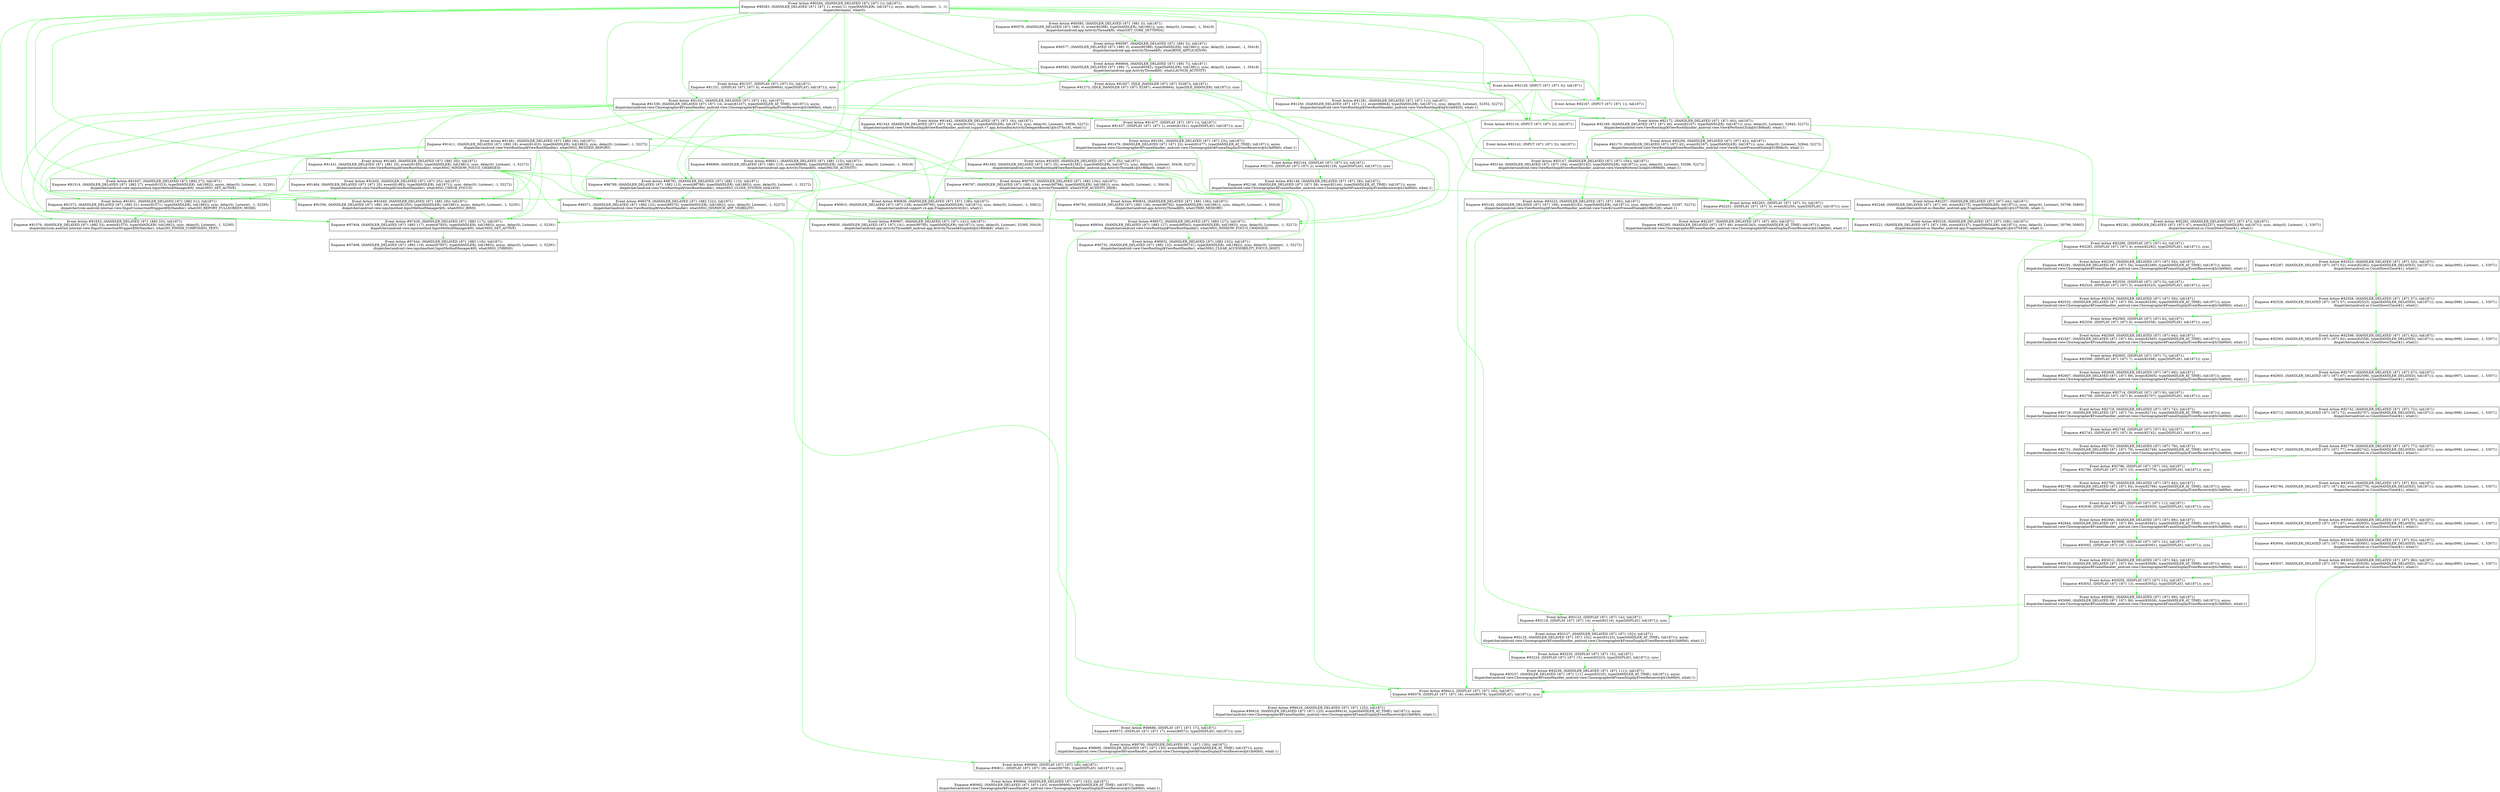 digraph G {

s80284 [shape=polygon,sides=4,label=" Event Action #80284, (HANDLER_DELAYED 1871 1871 1)), tid(1871)\nEnqueue #80283, (HANDLER_DELAYED 1871 1871 1), event(-1), type(HANDLER), tid(1871)), async, delay(0), Listener(, -1, -1)\ndispatcher(main), what(0)"];
s80585 [shape=polygon,sides=4,label=" Event Action #80585, (HANDLER_DELAYED 1871 1881 3)), tid(1871)\nEnqueue #80576, (HANDLER_DELAYED 1871 1881 3), event(80388), type(HANDLER), tid(1881)), sync, delay(0), Listener(, -1, 50418)\ndispatcher(android.app.ActivityThread$H), what(SET_CORE_SETTINGS)"];
s80587 [shape=polygon,sides=4,label=" Event Action #80587, (HANDLER_DELAYED 1871 1881 5)), tid(1871)\nEnqueue #80577, (HANDLER_DELAYED 1871 1881 5), event(80388), type(HANDLER), tid(1881)), sync, delay(0), Listener(, -1, 50418)\ndispatcher(android.app.ActivityThread$H), what(BIND_APPLICATION)"];
s80664 [shape=polygon,sides=4,label=" Event Action #80664, (HANDLER_DELAYED 1871 1881 7)), tid(1871)\nEnqueue #80583, (HANDLER_DELAYED 1871 1881 7), event(80582), type(HANDLER), tid(1881)), sync, delay(0), Listener(, -1, 50418)\ndispatcher(android.app.ActivityThread$H), what(LAUNCH_ACTIVITY)"];
s81281 [shape=polygon,sides=4,label=" Event Action #81281, (HANDLER_DELAYED 1871 1871 11)), tid(1871)\nEnqueue #81250, (HANDLER_DELAYED 1871 1871 11), event(80664), type(HANDLER), tid(1871)), sync, delay(0), Listener(, 52352, 52272)\ndispatcher(android.view.ViewRootImpl$ViewRootHandler_android.view.ViewRootImpl$4@b1fa9420), what(-1)"];
s81337 [shape=polygon,sides=4,label=" Event Action #81337, (DISPLAY 1871 1871 0)), tid(1871)\nEnqueue #81251, (DISPLAY 1871 1871 0), event(80664), type(DISPLAY), tid(1871)), sync"];
s81341 [shape=polygon,sides=4,label=" Event Action #81341, (HANDLER_DELAYED 1871 1871 14)), tid(1871)\nEnqueue #81339, (HANDLER_DELAYED 1871 1871 14), event(81337), type(HANDLER_AT_TIME), tid(1871)), async\ndispatcher(android.view.Choreographer$FrameHandler_android.view.Choreographer$FrameDisplayEventReceiver@b1fa90b0), what(-1)"];
s81442 [shape=polygon,sides=4,label=" Event Action #81442, (HANDLER_DELAYED 1871 1871 16)), tid(1871)\nEnqueue #81343, (HANDLER_DELAYED 1871 1871 16), event(81341), type(HANDLER), tid(1871)), sync, delay(0), Listener(, 50936, 52272)\ndispatcher(android.view.ViewRootImpl$ViewRootHandler_android.support.v7.app.ActionBarActivityDelegateBase$1@b1f74a18), what(-1)"];
s81477 [shape=polygon,sides=4,label=" Event Action #81477, (DISPLAY 1871 1871 1)), tid(1871)\nEnqueue #81437, (DISPLAY 1871 1871 1), event(81341), type(DISPLAY), tid(1871)), sync"];
s81481 [shape=polygon,sides=4,label=" Event Action #81481, (HANDLER_DELAYED 1871 1882 18)), tid(1871)\nEnqueue #81411, (HANDLER_DELAYED 1871 1882 18), event(81410), type(HANDLER), tid(1882)), sync, delay(0), Listener(, -1, 52272)\ndispatcher(android.view.ViewRootImpl$ViewRootHandler), what(MSG_RESIZED_REPORT)"];
s81483 [shape=polygon,sides=4,label=" Event Action #81483, (HANDLER_DELAYED 1871 1881 20)), tid(1871)\nEnqueue #81431, (HANDLER_DELAYED 1871 1881 20), event(81430), type(HANDLER), tid(1881)), sync, delay(0), Listener(, -1, 52272)\ndispatcher(android.view.ViewRootImpl$ViewRootHandler), what(MSG_WINDOW_FOCUS_CHANGED)"];
s81581 [shape=polygon,sides=4,label=" Event Action #81581, (HANDLER_DELAYED 1871 1871 23)), tid(1871)\nEnqueue #81479, (HANDLER_DELAYED 1871 1871 23), event(81477), type(HANDLER_AT_TIME), tid(1871)), async\ndispatcher(android.view.Choreographer$FrameHandler_android.view.Choreographer$FrameDisplayEventReceiver@b1fa90b0), what(-1)"];
s81645 [shape=polygon,sides=4,label=" Event Action #81645, (HANDLER_DELAYED 1871 1871 25)), tid(1871)\nEnqueue #81484, (HANDLER_DELAYED 1871 1871 25), event(81483), type(HANDLER), tid(1871)), sync, delay(0), Listener(, -1, 52272)\ndispatcher(android.view.ViewRootImpl$ViewRootHandler), what(MSG_CHECK_FOCUS)"];
s81647 [shape=polygon,sides=4,label=" Event Action #81647, (HANDLER_DELAYED 1871 1882 27)), tid(1871)\nEnqueue #81514, (HANDLER_DELAYED 1871 1882 27), event(81513), type(HANDLER), tid(1882)), async, delay(0), Listener(, -1, 52291)\ndispatcher(android.view.inputmethod.InputMethodManager$H), what(MSG_SET_ACTIVE)"];
s81649 [shape=polygon,sides=4,label=" Event Action #81649, (HANDLER_DELAYED 1871 1881 29)), tid(1871)\nEnqueue #81556, (HANDLER_DELAYED 1871 1881 29), event(81555), type(HANDLER), tid(1881)), async, delay(0), Listener(, -1, 52291)\ndispatcher(android.view.inputmethod.InputMethodManager$H), what(MSG_BIND)"];
s81651 [shape=polygon,sides=4,label=" Event Action #81651, (HANDLER_DELAYED 1871 1882 31)), tid(1871)\nEnqueue #81572, (HANDLER_DELAYED 1871 1882 31), event(81571), type(HANDLER), tid(1882)), sync, delay(0), Listener(, -1, 52295)\ndispatcher(com.android.internal.view.IInputConnectionWrapper$MyHandler), what(DO_REPORT_FULLSCREEN_MODE)"];
s81653 [shape=polygon,sides=4,label=" Event Action #81653, (HANDLER_DELAYED 1871 1882 33)), tid(1871)\nEnqueue #81576, (HANDLER_DELAYED 1871 1882 33), event(81575), type(HANDLER), tid(1882)), sync, delay(0), Listener(, -1, 52295)\ndispatcher(com.android.internal.view.IInputConnectionWrapper$MyHandler), what(DO_FINISH_COMPOSING_TEXT)"];
s81655 [shape=polygon,sides=4,label=" Event Action #81655, (HANDLER_DELAYED 1871 1871 35)), tid(1871)\nEnqueue #81583, (HANDLER_DELAYED 1871 1871 35), event(81581), type(HANDLER), tid(1871)), sync, delay(0), Listener(, 50438, 52272)\ndispatcher(android.view.ViewRootImpl$ViewRootHandler_android.app.ActivityThread$1@b1f68ac0), what(-1)"];
s81657 [shape=polygon,sides=4,label=" Event Action #81657, (IDLE_HANDLER 1871 1871 52387)), tid(1871)\nEnqueue #81273, (IDLE_HANDLER 1871 1871 52387), event(80664), type(IDLE_HANDLER), tid(1871)), sync"];
s82129 [shape=polygon,sides=4,label=" Event Action #82129, (INPUT 1871 1871 0)), tid(1871)"];
s82144 [shape=polygon,sides=4,label=" Event Action #82144, (DISPLAY 1871 1871 2)), tid(1871)\nEnqueue #82131, (DISPLAY 1871 1871 2), event(82129), type(DISPLAY), tid(1871)), sync"];
s82148 [shape=polygon,sides=4,label=" Event Action #82148, (HANDLER_DELAYED 1871 1871 38)), tid(1871)\nEnqueue #82146, (HANDLER_DELAYED 1871 1871 38), event(82144), type(HANDLER_AT_TIME), tid(1871)), async\ndispatcher(android.view.Choreographer$FrameHandler_android.view.Choreographer$FrameDisplayEventReceiver@b1fa90b0), what(-1)"];
s82167 [shape=polygon,sides=4,label=" Event Action #82167, (INPUT 1871 1871 1)), tid(1871)"];
s82172 [shape=polygon,sides=4,label=" Event Action #82172, (HANDLER_DELAYED 1871 1871 40)), tid(1871)\nEnqueue #82169, (HANDLER_DELAYED 1871 1871 40), event(82167), type(HANDLER), tid(1871)), sync, delay(0), Listener(, 52943, 52272)\ndispatcher(android.view.ViewRootImpl$ViewRootHandler_android.view.View$PerformClick@b1fb9ba8), what(-1)"];
s82250 [shape=polygon,sides=4,label=" Event Action #82250, (HANDLER_DELAYED 1871 1871 42)), tid(1871)\nEnqueue #82170, (HANDLER_DELAYED 1871 1871 42), event(82167), type(HANDLER), tid(1871)), sync, delay(0), Listener(, 52944, 52272)\ndispatcher(android.view.ViewRootImpl$ViewRootHandler_android.view.View$UnsetPressedState@b1fb9bc0), what(-1)"];
s82257 [shape=polygon,sides=4,label=" Event Action #82257, (HANDLER_DELAYED 1871 1871 44)), tid(1871)\nEnqueue #82248, (HANDLER_DELAYED 1871 1871 44), event(82172), type(HANDLER), tid(1871)), sync, delay(0), Listener(, 50799, 50805)\ndispatcher(android.os.Handler_android.app.FragmentManagerImpl$1@b1f70438), what(-1)"];
s82263 [shape=polygon,sides=4,label=" Event Action #82263, (DISPLAY 1871 1871 3)), tid(1871)\nEnqueue #82251, (DISPLAY 1871 1871 3), event(82250), type(DISPLAY), tid(1871)), sync"];
s82267 [shape=polygon,sides=4,label=" Event Action #82267, (HANDLER_DELAYED 1871 1871 49)), tid(1871)\nEnqueue #82265, (HANDLER_DELAYED 1871 1871 49), event(82263), type(HANDLER_AT_TIME), tid(1871)), async\ndispatcher(android.view.Choreographer$FrameHandler_android.view.Choreographer$FrameDisplayEventReceiver@b1fa90b0), what(-1)"];
s82282 [shape=polygon,sides=4,label=" Event Action #82282, (HANDLER_DELAYED 1871 1871 47)), tid(1871)\nEnqueue #82261, (HANDLER_DELAYED 1871 1871 47), event(82257), type(HANDLER), tid(1871)), sync, delay(0), Listener(, -1, 53071)\ndispatcher(android.os.CountDownTimer$1), what(1)"];
s82289 [shape=polygon,sides=4,label=" Event Action #82289, (DISPLAY 1871 1871 4)), tid(1871)\nEnqueue #82283, (DISPLAY 1871 1871 4), event(82282), type(DISPLAY), tid(1871)), sync"];
s82293 [shape=polygon,sides=4,label=" Event Action #82293, (HANDLER_DELAYED 1871 1871 54)), tid(1871)\nEnqueue #82291, (HANDLER_DELAYED 1871 1871 54), event(82289), type(HANDLER_AT_TIME), tid(1871)), async\ndispatcher(android.view.Choreographer$FrameHandler_android.view.Choreographer$FrameDisplayEventReceiver@b1fa90b0), what(-1)"];
s82523 [shape=polygon,sides=4,label=" Event Action #82523, (HANDLER_DELAYED 1871 1871 52)), tid(1871)\nEnqueue #82287, (HANDLER_DELAYED 1871 1871 52), event(82282), type(HANDLER_DELAYED), tid(1871)), sync, delay(995), Listener(, -1, 53071)\ndispatcher(android.os.CountDownTimer$1), what(1)"];
s82530 [shape=polygon,sides=4,label=" Event Action #82530, (DISPLAY 1871 1871 5)), tid(1871)\nEnqueue #82524, (DISPLAY 1871 1871 5), event(82523), type(DISPLAY), tid(1871)), sync"];
s82534 [shape=polygon,sides=4,label=" Event Action #82534, (HANDLER_DELAYED 1871 1871 59)), tid(1871)\nEnqueue #82532, (HANDLER_DELAYED 1871 1871 59), event(82530), type(HANDLER_AT_TIME), tid(1871)), async\ndispatcher(android.view.Choreographer$FrameHandler_android.view.Choreographer$FrameDisplayEventReceiver@b1fa90b0), what(-1)"];
s82558 [shape=polygon,sides=4,label=" Event Action #82558, (HANDLER_DELAYED 1871 1871 57)), tid(1871)\nEnqueue #82528, (HANDLER_DELAYED 1871 1871 57), event(82523), type(HANDLER_DELAYED), tid(1871)), sync, delay(998), Listener(, -1, 53071)\ndispatcher(android.os.CountDownTimer$1), what(1)"];
s82565 [shape=polygon,sides=4,label=" Event Action #82565, (DISPLAY 1871 1871 6)), tid(1871)\nEnqueue #82559, (DISPLAY 1871 1871 6), event(82558), type(DISPLAY), tid(1871)), sync"];
s82569 [shape=polygon,sides=4,label=" Event Action #82569, (HANDLER_DELAYED 1871 1871 64)), tid(1871)\nEnqueue #82567, (HANDLER_DELAYED 1871 1871 64), event(82565), type(HANDLER_AT_TIME), tid(1871)), async\ndispatcher(android.view.Choreographer$FrameHandler_android.view.Choreographer$FrameDisplayEventReceiver@b1fa90b0), what(-1)"];
s82598 [shape=polygon,sides=4,label=" Event Action #82598, (HANDLER_DELAYED 1871 1871 62)), tid(1871)\nEnqueue #82563, (HANDLER_DELAYED 1871 1871 62), event(82558), type(HANDLER_DELAYED), tid(1871)), sync, delay(998), Listener(, -1, 53071)\ndispatcher(android.os.CountDownTimer$1), what(1)"];
s82605 [shape=polygon,sides=4,label=" Event Action #82605, (DISPLAY 1871 1871 7)), tid(1871)\nEnqueue #82599, (DISPLAY 1871 1871 7), event(82598), type(DISPLAY), tid(1871)), sync"];
s82609 [shape=polygon,sides=4,label=" Event Action #82609, (HANDLER_DELAYED 1871 1871 69)), tid(1871)\nEnqueue #82607, (HANDLER_DELAYED 1871 1871 69), event(82605), type(HANDLER_AT_TIME), tid(1871)), async\ndispatcher(android.view.Choreographer$FrameHandler_android.view.Choreographer$FrameDisplayEventReceiver@b1fa90b0), what(-1)"];
s82707 [shape=polygon,sides=4,label=" Event Action #82707, (HANDLER_DELAYED 1871 1871 67)), tid(1871)\nEnqueue #82603, (HANDLER_DELAYED 1871 1871 67), event(82598), type(HANDLER_DELAYED), tid(1871)), sync, delay(997), Listener(, -1, 53071)\ndispatcher(android.os.CountDownTimer$1), what(1)"];
s82714 [shape=polygon,sides=4,label=" Event Action #82714, (DISPLAY 1871 1871 8)), tid(1871)\nEnqueue #82708, (DISPLAY 1871 1871 8), event(82707), type(DISPLAY), tid(1871)), sync"];
s82718 [shape=polygon,sides=4,label=" Event Action #82718, (HANDLER_DELAYED 1871 1871 74)), tid(1871)\nEnqueue #82716, (HANDLER_DELAYED 1871 1871 74), event(82714), type(HANDLER_AT_TIME), tid(1871)), async\ndispatcher(android.view.Choreographer$FrameHandler_android.view.Choreographer$FrameDisplayEventReceiver@b1fa90b0), what(-1)"];
s82742 [shape=polygon,sides=4,label=" Event Action #82742, (HANDLER_DELAYED 1871 1871 72)), tid(1871)\nEnqueue #82712, (HANDLER_DELAYED 1871 1871 72), event(82707), type(HANDLER_DELAYED), tid(1871)), sync, delay(998), Listener(, -1, 53071)\ndispatcher(android.os.CountDownTimer$1), what(1)"];
s82749 [shape=polygon,sides=4,label=" Event Action #82749, (DISPLAY 1871 1871 9)), tid(1871)\nEnqueue #82743, (DISPLAY 1871 1871 9), event(82742), type(DISPLAY), tid(1871)), sync"];
s82753 [shape=polygon,sides=4,label=" Event Action #82753, (HANDLER_DELAYED 1871 1871 79)), tid(1871)\nEnqueue #82751, (HANDLER_DELAYED 1871 1871 79), event(82749), type(HANDLER_AT_TIME), tid(1871)), async\ndispatcher(android.view.Choreographer$FrameHandler_android.view.Choreographer$FrameDisplayEventReceiver@b1fa90b0), what(-1)"];
s82779 [shape=polygon,sides=4,label=" Event Action #82779, (HANDLER_DELAYED 1871 1871 77)), tid(1871)\nEnqueue #82747, (HANDLER_DELAYED 1871 1871 77), event(82742), type(HANDLER_DELAYED), tid(1871)), sync, delay(998), Listener(, -1, 53071)\ndispatcher(android.os.CountDownTimer$1), what(1)"];
s82786 [shape=polygon,sides=4,label=" Event Action #82786, (DISPLAY 1871 1871 10)), tid(1871)\nEnqueue #82780, (DISPLAY 1871 1871 10), event(82779), type(DISPLAY), tid(1871)), sync"];
s82790 [shape=polygon,sides=4,label=" Event Action #82790, (HANDLER_DELAYED 1871 1871 84)), tid(1871)\nEnqueue #82788, (HANDLER_DELAYED 1871 1871 84), event(82786), type(HANDLER_AT_TIME), tid(1871)), async\ndispatcher(android.view.Choreographer$FrameHandler_android.view.Choreographer$FrameDisplayEventReceiver@b1fa90b0), what(-1)"];
s82935 [shape=polygon,sides=4,label=" Event Action #82935, (HANDLER_DELAYED 1871 1871 82)), tid(1871)\nEnqueue #82784, (HANDLER_DELAYED 1871 1871 82), event(82779), type(HANDLER_DELAYED), tid(1871)), sync, delay(999), Listener(, -1, 53071)\ndispatcher(android.os.CountDownTimer$1), what(1)"];
s82942 [shape=polygon,sides=4,label=" Event Action #82942, (DISPLAY 1871 1871 11)), tid(1871)\nEnqueue #82936, (DISPLAY 1871 1871 11), event(82935), type(DISPLAY), tid(1871)), sync"];
s82946 [shape=polygon,sides=4,label=" Event Action #82946, (HANDLER_DELAYED 1871 1871 89)), tid(1871)\nEnqueue #82944, (HANDLER_DELAYED 1871 1871 89), event(82942), type(HANDLER_AT_TIME), tid(1871)), async\ndispatcher(android.view.Choreographer$FrameHandler_android.view.Choreographer$FrameDisplayEventReceiver@b1fa90b0), what(-1)"];
s83001 [shape=polygon,sides=4,label=" Event Action #83001, (HANDLER_DELAYED 1871 1871 87)), tid(1871)\nEnqueue #82938, (HANDLER_DELAYED 1871 1871 87), event(82935), type(HANDLER_DELAYED), tid(1871)), sync, delay(998), Listener(, -1, 53071)\ndispatcher(android.os.CountDownTimer$1), what(1)"];
s83008 [shape=polygon,sides=4,label=" Event Action #83008, (DISPLAY 1871 1871 12)), tid(1871)\nEnqueue #83002, (DISPLAY 1871 1871 12), event(83001), type(DISPLAY), tid(1871)), sync"];
s83012 [shape=polygon,sides=4,label=" Event Action #83012, (HANDLER_DELAYED 1871 1871 94)), tid(1871)\nEnqueue #83010, (HANDLER_DELAYED 1871 1871 94), event(83008), type(HANDLER_AT_TIME), tid(1871)), async\ndispatcher(android.view.Choreographer$FrameHandler_android.view.Choreographer$FrameDisplayEventReceiver@b1fa90b0), what(-1)"];
s83036 [shape=polygon,sides=4,label=" Event Action #83036, (HANDLER_DELAYED 1871 1871 92)), tid(1871)\nEnqueue #83004, (HANDLER_DELAYED 1871 1871 92), event(83001), type(HANDLER_DELAYED), tid(1871)), sync, delay(998), Listener(, -1, 53071)\ndispatcher(android.os.CountDownTimer$1), what(1)"];
s83052 [shape=polygon,sides=4,label=" Event Action #83052, (HANDLER_DELAYED 1871 1871 96)), tid(1871)\nEnqueue #83037, (HANDLER_DELAYED 1871 1871 96), event(83036), type(HANDLER_DELAYED), tid(1871)), sync, delay(895), Listener(, -1, 53071)\ndispatcher(android.os.CountDownTimer$1), what(1)"];
s83058 [shape=polygon,sides=4,label=" Event Action #83058, (DISPLAY 1871 1871 13)), tid(1871)\nEnqueue #83053, (DISPLAY 1871 1871 13), event(83052), type(DISPLAY), tid(1871)), sync"];
s83062 [shape=polygon,sides=4,label=" Event Action #83062, (HANDLER_DELAYED 1871 1871 99)), tid(1871)\nEnqueue #83060, (HANDLER_DELAYED 1871 1871 99), event(83058), type(HANDLER_AT_TIME), tid(1871)), async\ndispatcher(android.view.Choreographer$FrameHandler_android.view.Choreographer$FrameDisplayEventReceiver@b1fa90b0), what(-1)"];
s83116 [shape=polygon,sides=4,label=" Event Action #83116, (INPUT 1871 1871 2)), tid(1871)"];
s83123 [shape=polygon,sides=4,label=" Event Action #83123, (DISPLAY 1871 1871 14)), tid(1871)\nEnqueue #83118, (DISPLAY 1871 1871 14), event(83116), type(DISPLAY), tid(1871)), sync"];
s83127 [shape=polygon,sides=4,label=" Event Action #83127, (HANDLER_DELAYED 1871 1871 102)), tid(1871)\nEnqueue #83125, (HANDLER_DELAYED 1871 1871 102), event(83123), type(HANDLER_AT_TIME), tid(1871)), async\ndispatcher(android.view.Choreographer$FrameHandler_android.view.Choreographer$FrameDisplayEventReceiver@b1fa90b0), what(-1)"];
s83142 [shape=polygon,sides=4,label=" Event Action #83142, (INPUT 1871 1871 3)), tid(1871)"];
s83147 [shape=polygon,sides=4,label=" Event Action #83147, (HANDLER_DELAYED 1871 1871 104)), tid(1871)\nEnqueue #83144, (HANDLER_DELAYED 1871 1871 104), event(83142), type(HANDLER), tid(1871)), sync, delay(0), Listener(, 53296, 52272)\ndispatcher(android.view.ViewRootImpl$ViewRootHandler_android.view.View$PerformClick@b1f698d0), what(-1)"];
s83223 [shape=polygon,sides=4,label=" Event Action #83223, (HANDLER_DELAYED 1871 1871 106)), tid(1871)\nEnqueue #83145, (HANDLER_DELAYED 1871 1871 106), event(83142), type(HANDLER), tid(1871)), sync, delay(0), Listener(, 53297, 52272)\ndispatcher(android.view.ViewRootImpl$ViewRootHandler_android.view.View$UnsetPressedState@b1f8e828), what(-1)"];
s83229 [shape=polygon,sides=4,label=" Event Action #83229, (HANDLER_DELAYED 1871 1871 108)), tid(1871)\nEnqueue #83221, (HANDLER_DELAYED 1871 1871 108), event(83147), type(HANDLER), tid(1871)), sync, delay(0), Listener(, 50799, 50805)\ndispatcher(android.os.Handler_android.app.FragmentManagerImpl$1@b1f70438), what(-1)"];
s83235 [shape=polygon,sides=4,label=" Event Action #83235, (DISPLAY 1871 1871 15)), tid(1871)\nEnqueue #83224, (DISPLAY 1871 1871 15), event(83223), type(DISPLAY), tid(1871)), sync"];
s83239 [shape=polygon,sides=4,label=" Event Action #83239, (HANDLER_DELAYED 1871 1871 111)), tid(1871)\nEnqueue #83237, (HANDLER_DELAYED 1871 1871 111), event(83235), type(HANDLER_AT_TIME), tid(1871)), async\ndispatcher(android.view.Choreographer$FrameHandler_android.view.Choreographer$FrameDisplayEventReceiver@b1fa90b0), what(-1)"];
s86791 [shape=polygon,sides=4,label=" Event Action #86791, (HANDLER_DELAYED 1871 1882 113)), tid(1871)\nEnqueue #86789, (HANDLER_DELAYED 1871 1882 113), event(86788), type(HANDLER), tid(1882)), sync, delay(0), Listener(, -1, 52272)\ndispatcher(android.view.ViewRootImpl$ViewRootHandler), what(MSG_CLOSE_SYSTEM_DIALOGS)"];
s86911 [shape=polygon,sides=4,label=" Event Action #86911, (HANDLER_DELAYED 1871 1881 115)), tid(1871)\nEnqueue #86909, (HANDLER_DELAYED 1871 1881 115), event(86908), type(HANDLER), tid(1881)), sync, delay(0), Listener(, -1, 50418)\ndispatcher(android.app.ActivityThread$H), what(PAUSE_ACTIVITY)"];
s87428 [shape=polygon,sides=4,label=" Event Action #87428, (HANDLER_DELAYED 1871 1883 117)), tid(1871)\nEnqueue #87404, (HANDLER_DELAYED 1871 1883 117), event(87403), type(HANDLER), tid(1883)), async, delay(0), Listener(, -1, 52291)\ndispatcher(android.view.inputmethod.InputMethodManager$H), what(MSG_SET_ACTIVE)"];
s87444 [shape=polygon,sides=4,label=" Event Action #87444, (HANDLER_DELAYED 1871 1883 119)), tid(1871)\nEnqueue #87408, (HANDLER_DELAYED 1871 1883 119), event(87407), type(HANDLER), tid(1883)), async, delay(0), Listener(, -1, 52291)\ndispatcher(android.view.inputmethod.InputMethodManager$H), what(MSG_UNBIND)"];
s89378 [shape=polygon,sides=4,label=" Event Action #89378, (HANDLER_DELAYED 1871 1882 122)), tid(1871)\nEnqueue #89371, (HANDLER_DELAYED 1871 1882 122), event(89370), type(HANDLER), tid(1882)), sync, delay(0), Listener(, -1, 52272)\ndispatcher(android.view.ViewRootImpl$ViewRootHandler), what(MSG_DISPATCH_APP_VISIBILITY)"];
s89414 [shape=polygon,sides=4,label=" Event Action #89414, (DISPLAY 1871 1871 16)), tid(1871)\nEnqueue #89379, (DISPLAY 1871 1871 16), event(89378), type(DISPLAY), tid(1871)), sync"];
s89418 [shape=polygon,sides=4,label=" Event Action #89418, (HANDLER_DELAYED 1871 1871 125)), tid(1871)\nEnqueue #89416, (HANDLER_DELAYED 1871 1871 125), event(89414), type(HANDLER_AT_TIME), tid(1871)), async\ndispatcher(android.view.Choreographer$FrameHandler_android.view.Choreographer$FrameDisplayEventReceiver@b1fa90b0), what(-1)"];
s89572 [shape=polygon,sides=4,label=" Event Action #89572, (HANDLER_DELAYED 1871 1883 127)), tid(1871)\nEnqueue #89544, (HANDLER_DELAYED 1871 1883 127), event(89543), type(HANDLER), tid(1883)), sync, delay(0), Listener(, -1, 52272)\ndispatcher(android.view.ViewRootImpl$ViewRootHandler), what(MSG_WINDOW_FOCUS_CHANGED)"];
s89688 [shape=polygon,sides=4,label=" Event Action #89688, (DISPLAY 1871 1871 17)), tid(1871)\nEnqueue #89573, (DISPLAY 1871 1871 17), event(89572), type(DISPLAY), tid(1871)), sync"];
s89700 [shape=polygon,sides=4,label=" Event Action #89700, (HANDLER_DELAYED 1871 1871 130)), tid(1871)\nEnqueue #89690, (HANDLER_DELAYED 1871 1871 130), event(89688), type(HANDLER_AT_TIME), tid(1871)), async\ndispatcher(android.view.Choreographer$FrameHandler_android.view.Choreographer$FrameDisplayEventReceiver@b1fa90b0), what(-1)"];
s90795 [shape=polygon,sides=4,label=" Event Action #90795, (HANDLER_DELAYED 1871 1881 134)), tid(1871)\nEnqueue #90787, (HANDLER_DELAYED 1871 1881 134), event(90786), type(HANDLER), tid(1881)), sync, delay(0), Listener(, -1, 50418)\ndispatcher(android.app.ActivityThread$H), what(STOP_ACTIVITY_HIDE)"];
s90832 [shape=polygon,sides=4,label=" Event Action #90832, (HANDLER_DELAYED 1871 1882 132)), tid(1871)\nEnqueue #90732, (HANDLER_DELAYED 1871 1882 132), event(90731), type(HANDLER), tid(1882)), sync, delay(0), Listener(, -1, 52272)\ndispatcher(android.view.ViewRootImpl$ViewRootHandler), what(MSG_CLEAR_ACCESSIBILITY_FOCUS_HOST)"];
s90834 [shape=polygon,sides=4,label=" Event Action #90834, (HANDLER_DELAYED 1871 1881 136)), tid(1871)\nEnqueue #90793, (HANDLER_DELAYED 1871 1881 136), event(90792), type(HANDLER), tid(1881)), sync, delay(0), Listener(, -1, 50418)\ndispatcher(android.app.ActivityThread$H), what(TRIM_MEMORY)"];
s90836 [shape=polygon,sides=4,label=" Event Action #90836, (HANDLER_DELAYED 1871 1871 138)), tid(1871)\nEnqueue #90810, (HANDLER_DELAYED 1871 1871 138), event(90795), type(HANDLER), tid(1871)), sync, delay(0), Listener(, -1, 50812)\ndispatcher(android.support.v4.app.FragmentActivity$1), what(1)"];
s90900 [shape=polygon,sides=4,label=" Event Action #90900, (DISPLAY 1871 1871 18)), tid(1871)\nEnqueue #90811, (DISPLAY 1871 1871 18), event(90795), type(DISPLAY), tid(1871)), sync"];
s90904 [shape=polygon,sides=4,label=" Event Action #90904, (HANDLER_DELAYED 1871 1871 143)), tid(1871)\nEnqueue #90902, (HANDLER_DELAYED 1871 1871 143), event(90900), type(HANDLER_AT_TIME), tid(1871)), async\ndispatcher(android.view.Choreographer$FrameHandler_android.view.Choreographer$FrameDisplayEventReceiver@b1fa90b0), what(-1)"];
s90907 [shape=polygon,sides=4,label=" Event Action #90907, (HANDLER_DELAYED 1871 1871 141)), tid(1871)\nEnqueue #90830, (HANDLER_DELAYED 1871 1871 141), event(90795), type(HANDLER), tid(1871)), sync, delay(0), Listener(, 53395, 50418)\ndispatcher(android.app.ActivityThread$H_android.app.ActivityThread$StopInfo@b1f6bdb8), what(-1)"];
s80284 -> s80585 [color=green];
s80585 -> s80587 [color=green];
s80587 -> s80664 [color=green];
s80664 -> s81281 [color=green];
s80284 -> s81337 [color=green];
s80664 -> s81337 [color=green];
s80284 -> s81341 [color=green];
s80664 -> s81341 [color=green];
s81337 -> s81341 [color=green];
s81281 -> s81442 [color=green];
s81341 -> s81442 [color=green];
s81341 -> s81477 [color=green];
s81341 -> s81481 [color=green];
s81442 -> s81481 [color=green];
s80284 -> s81483 [color=green];
s81341 -> s81483 [color=green];
s81481 -> s81483 [color=green];
s81477 -> s81581 [color=green];
s81483 -> s81645 [color=green];
s80284 -> s81647 [color=green];
s81341 -> s81647 [color=green];
s81481 -> s81647 [color=green];
s81483 -> s81647 [color=green];
s81341 -> s81649 [color=green];
s81481 -> s81649 [color=green];
s81483 -> s81649 [color=green];
s81647 -> s81649 [color=green];
s81341 -> s81651 [color=green];
s81481 -> s81651 [color=green];
s81645 -> s81651 [color=green];
s81341 -> s81653 [color=green];
s81651 -> s81653 [color=green];
s81442 -> s81655 [color=green];
s81581 -> s81655 [color=green];
s80284 -> s81657 [color=green];
s80664 -> s81657 [color=green];
s80284 -> s82129 [color=green];
s80664 -> s82129 [color=green];
s81341 -> s82144 [color=green];
s81581 -> s82144 [color=green];
s82129 -> s82144 [color=green];
s82144 -> s82148 [color=green];
s80284 -> s82167 [color=green];
s80664 -> s82167 [color=green];
s82129 -> s82167 [color=green];
s80284 -> s82172 [color=green];
s81281 -> s82172 [color=green];
s82129 -> s82172 [color=green];
s82167 -> s82172 [color=green];
s82172 -> s82250 [color=green];
s82250 -> s82257 [color=green];
s81281 -> s82263 [color=green];
s82148 -> s82263 [color=green];
s82172 -> s82263 [color=green];
s82250 -> s82263 [color=green];
s82263 -> s82267 [color=green];
s82257 -> s82282 [color=green];
s82267 -> s82289 [color=green];
s82282 -> s82289 [color=green];
s82289 -> s82293 [color=green];
s82282 -> s82523 [color=green];
s82293 -> s82530 [color=green];
s82523 -> s82530 [color=green];
s82530 -> s82534 [color=green];
s82523 -> s82558 [color=green];
s82534 -> s82565 [color=green];
s82558 -> s82565 [color=green];
s82565 -> s82569 [color=green];
s82558 -> s82598 [color=green];
s82569 -> s82605 [color=green];
s82598 -> s82605 [color=green];
s82605 -> s82609 [color=green];
s82598 -> s82707 [color=green];
s82609 -> s82714 [color=green];
s82707 -> s82714 [color=green];
s82714 -> s82718 [color=green];
s82707 -> s82742 [color=green];
s82718 -> s82749 [color=green];
s82742 -> s82749 [color=green];
s82749 -> s82753 [color=green];
s82742 -> s82779 [color=green];
s82753 -> s82786 [color=green];
s82779 -> s82786 [color=green];
s82786 -> s82790 [color=green];
s82779 -> s82935 [color=green];
s82790 -> s82942 [color=green];
s82935 -> s82942 [color=green];
s82942 -> s82946 [color=green];
s82935 -> s83001 [color=green];
s82946 -> s83008 [color=green];
s83001 -> s83008 [color=green];
s83008 -> s83012 [color=green];
s83001 -> s83036 [color=green];
s83036 -> s83052 [color=green];
s83012 -> s83058 [color=green];
s83052 -> s83058 [color=green];
s83058 -> s83062 [color=green];
s80284 -> s83116 [color=green];
s80664 -> s83116 [color=green];
s82129 -> s83116 [color=green];
s82167 -> s83116 [color=green];
s83062 -> s83123 [color=green];
s83116 -> s83123 [color=green];
s83123 -> s83127 [color=green];
s83116 -> s83142 [color=green];
s81281 -> s83147 [color=green];
s82172 -> s83147 [color=green];
s82250 -> s83147 [color=green];
s83142 -> s83147 [color=green];
s83147 -> s83223 [color=green];
s82257 -> s83229 [color=green];
s83223 -> s83229 [color=green];
s83127 -> s83235 [color=green];
s83223 -> s83235 [color=green];
s83235 -> s83239 [color=green];
s80284 -> s86791 [color=green];
s81341 -> s86791 [color=green];
s81481 -> s86791 [color=green];
s81483 -> s86791 [color=green];
s80284 -> s86911 [color=green];
s80664 -> s86911 [color=green];
s80284 -> s87428 [color=green];
s81341 -> s87428 [color=green];
s81481 -> s87428 [color=green];
s81483 -> s87428 [color=green];
s81649 -> s87428 [color=green];
s86911 -> s87428 [color=green];
s87428 -> s87444 [color=green];
s80284 -> s89378 [color=green];
s81341 -> s89378 [color=green];
s81481 -> s89378 [color=green];
s81483 -> s89378 [color=green];
s81657 -> s89378 [color=green];
s86791 -> s89378 [color=green];
s81581 -> s89414 [color=green];
s82172 -> s89414 [color=green];
s83052 -> s89414 [color=green];
s83223 -> s89414 [color=green];
s83239 -> s89414 [color=green];
s89378 -> s89414 [color=green];
s89414 -> s89418 [color=green];
s80284 -> s89572 [color=green];
s81341 -> s89572 [color=green];
s81481 -> s89572 [color=green];
s81483 -> s89572 [color=green];
s81657 -> s89572 [color=green];
s86791 -> s89572 [color=green];
s89378 -> s89572 [color=green];
s89418 -> s89688 [color=green];
s89572 -> s89688 [color=green];
s89688 -> s89700 [color=green];
s81655 -> s90795 [color=green];
s86911 -> s90795 [color=green];
s81655 -> s90832 [color=green];
s89572 -> s90832 [color=green];
s90795 -> s90834 [color=green];
s81341 -> s90836 [color=green];
s81442 -> s90836 [color=green];
s86911 -> s90836 [color=green];
s90795 -> s90836 [color=green];
s86911 -> s90900 [color=green];
s89700 -> s90900 [color=green];
s90795 -> s90900 [color=green];
s90900 -> s90904 [color=green];
s90836 -> s90907 [color=green];
}
